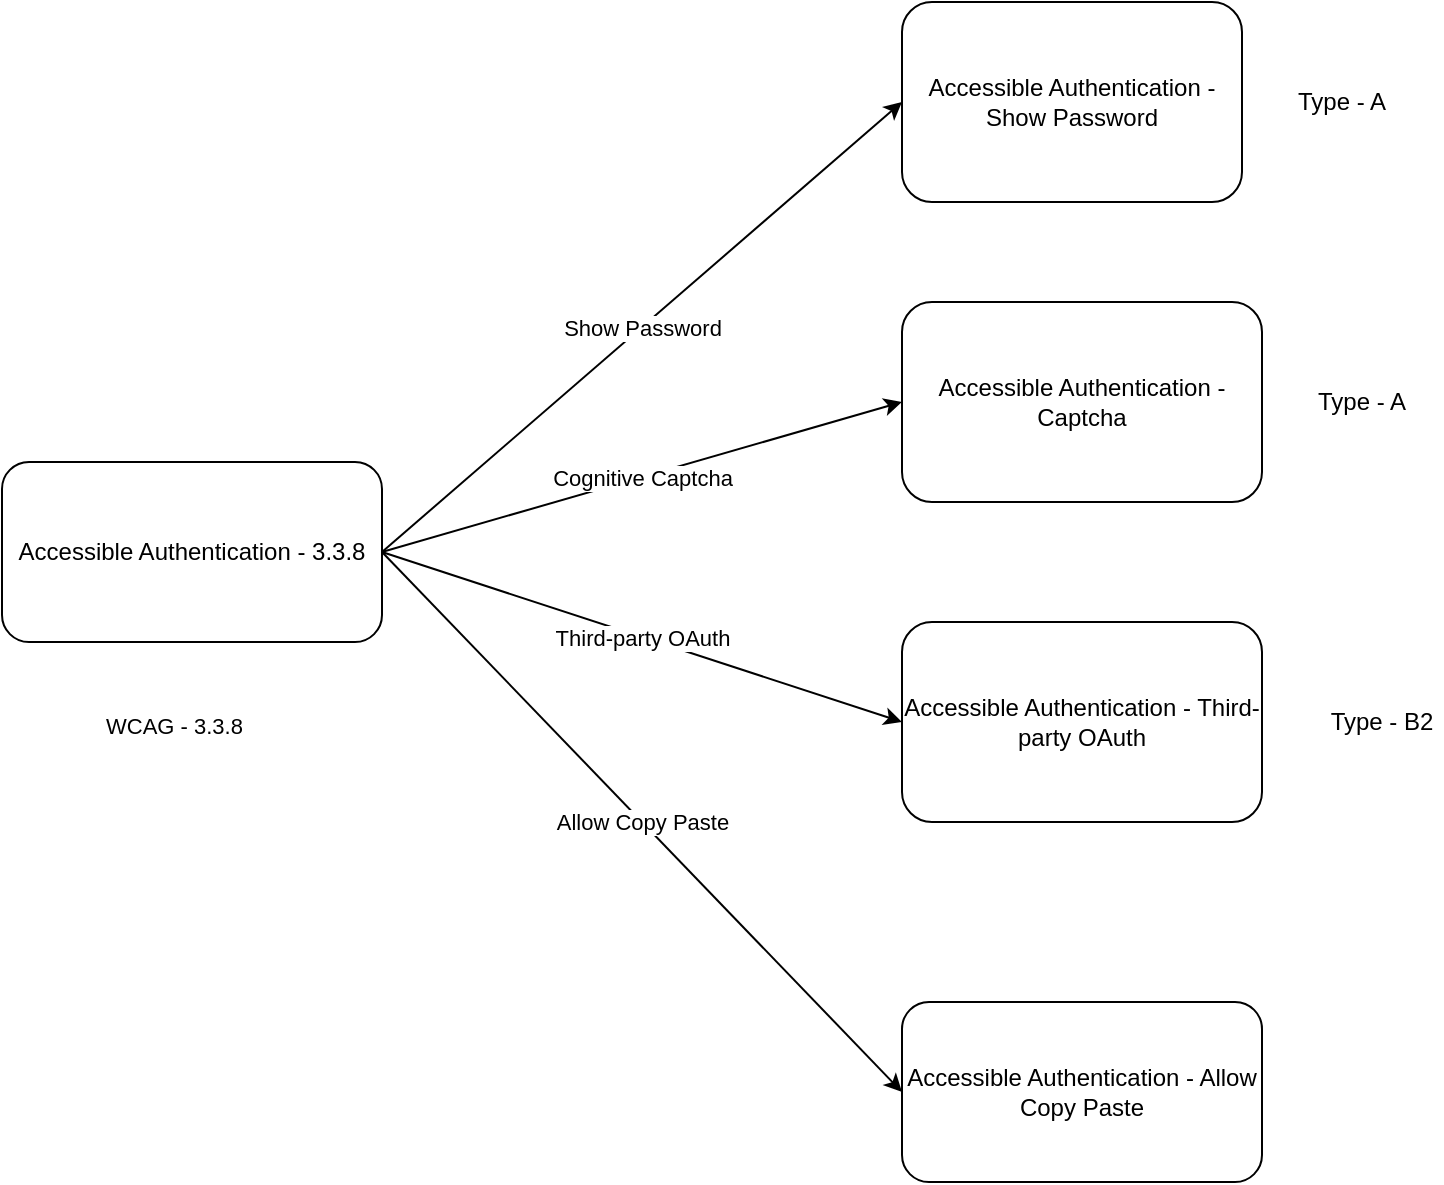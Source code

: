 <mxfile version="24.7.0" type="github">
  <diagram name="Page-1" id="ng0naPyWPxGMPATausUL">
    <mxGraphModel dx="1781" dy="640" grid="1" gridSize="10" guides="1" tooltips="1" connect="1" arrows="1" fold="1" page="1" pageScale="1" pageWidth="827" pageHeight="1169" math="0" shadow="0">
      <root>
        <mxCell id="0" />
        <mxCell id="1" parent="0" />
        <mxCell id="clOxtSEKpx9l5wH2WMur-1" value="Accessible Authentication - 3.3.8" style="rounded=1;whiteSpace=wrap;html=1;" parent="1" vertex="1">
          <mxGeometry x="-60" y="340" width="190" height="90" as="geometry" />
        </mxCell>
        <mxCell id="clOxtSEKpx9l5wH2WMur-2" value="Accessible Authentication - Show Password" style="rounded=1;whiteSpace=wrap;html=1;" parent="1" vertex="1">
          <mxGeometry x="390" y="110" width="170" height="100" as="geometry" />
        </mxCell>
        <mxCell id="clOxtSEKpx9l5wH2WMur-3" value="Accessible Authentication - Captcha" style="rounded=1;whiteSpace=wrap;html=1;" parent="1" vertex="1">
          <mxGeometry x="390" y="260" width="180" height="100" as="geometry" />
        </mxCell>
        <mxCell id="clOxtSEKpx9l5wH2WMur-4" value="Accessible Authentication - Third-party OAuth" style="rounded=1;whiteSpace=wrap;html=1;" parent="1" vertex="1">
          <mxGeometry x="390" y="420" width="180" height="100" as="geometry" />
        </mxCell>
        <mxCell id="clOxtSEKpx9l5wH2WMur-5" value="" style="endArrow=classic;html=1;rounded=0;exitX=1;exitY=0.5;exitDx=0;exitDy=0;entryX=0;entryY=0.5;entryDx=0;entryDy=0;" parent="1" source="clOxtSEKpx9l5wH2WMur-1" target="clOxtSEKpx9l5wH2WMur-2" edge="1">
          <mxGeometry relative="1" as="geometry">
            <mxPoint x="360" y="330" as="sourcePoint" />
            <mxPoint x="460" y="330" as="targetPoint" />
          </mxGeometry>
        </mxCell>
        <mxCell id="clOxtSEKpx9l5wH2WMur-6" value="Show Password" style="edgeLabel;resizable=0;html=1;;align=center;verticalAlign=middle;" parent="clOxtSEKpx9l5wH2WMur-5" connectable="0" vertex="1">
          <mxGeometry relative="1" as="geometry" />
        </mxCell>
        <mxCell id="clOxtSEKpx9l5wH2WMur-7" value="" style="endArrow=classic;html=1;rounded=0;exitX=1;exitY=0.5;exitDx=0;exitDy=0;entryX=0;entryY=0.5;entryDx=0;entryDy=0;" parent="1" source="clOxtSEKpx9l5wH2WMur-1" target="clOxtSEKpx9l5wH2WMur-3" edge="1">
          <mxGeometry relative="1" as="geometry">
            <mxPoint x="360" y="330" as="sourcePoint" />
            <mxPoint x="460" y="330" as="targetPoint" />
          </mxGeometry>
        </mxCell>
        <mxCell id="clOxtSEKpx9l5wH2WMur-8" value="Cognitive Captcha" style="edgeLabel;resizable=0;html=1;;align=center;verticalAlign=middle;" parent="clOxtSEKpx9l5wH2WMur-7" connectable="0" vertex="1">
          <mxGeometry relative="1" as="geometry" />
        </mxCell>
        <mxCell id="clOxtSEKpx9l5wH2WMur-9" value="" style="endArrow=classic;html=1;rounded=0;exitX=1;exitY=0.5;exitDx=0;exitDy=0;entryX=0;entryY=0.5;entryDx=0;entryDy=0;" parent="1" source="clOxtSEKpx9l5wH2WMur-1" target="clOxtSEKpx9l5wH2WMur-4" edge="1">
          <mxGeometry relative="1" as="geometry">
            <mxPoint x="330" y="310" as="sourcePoint" />
            <mxPoint x="490" y="330" as="targetPoint" />
          </mxGeometry>
        </mxCell>
        <mxCell id="clOxtSEKpx9l5wH2WMur-10" value="Third-party OAuth" style="edgeLabel;resizable=0;html=1;;align=center;verticalAlign=middle;" parent="clOxtSEKpx9l5wH2WMur-9" connectable="0" vertex="1">
          <mxGeometry relative="1" as="geometry" />
        </mxCell>
        <mxCell id="clOxtSEKpx9l5wH2WMur-11" value="WCAG - 3.3.8" style="edgeLabel;resizable=0;html=1;;align=left;verticalAlign=bottom;" parent="clOxtSEKpx9l5wH2WMur-9" connectable="0" vertex="1">
          <mxGeometry x="-1" relative="1" as="geometry">
            <mxPoint x="-140" y="95" as="offset" />
          </mxGeometry>
        </mxCell>
        <mxCell id="clOxtSEKpx9l5wH2WMur-13" value="Accessible Authentication - Allow Copy Paste" style="rounded=1;whiteSpace=wrap;html=1;" parent="1" vertex="1">
          <mxGeometry x="390" y="610" width="180" height="90" as="geometry" />
        </mxCell>
        <mxCell id="clOxtSEKpx9l5wH2WMur-14" value="" style="endArrow=classic;html=1;rounded=0;exitX=1;exitY=0.5;exitDx=0;exitDy=0;entryX=0;entryY=0.5;entryDx=0;entryDy=0;" parent="1" source="clOxtSEKpx9l5wH2WMur-1" target="clOxtSEKpx9l5wH2WMur-13" edge="1">
          <mxGeometry relative="1" as="geometry">
            <mxPoint x="360" y="450" as="sourcePoint" />
            <mxPoint x="460" y="450" as="targetPoint" />
          </mxGeometry>
        </mxCell>
        <mxCell id="clOxtSEKpx9l5wH2WMur-15" value="Allow Copy Paste" style="edgeLabel;resizable=0;html=1;;align=center;verticalAlign=middle;" parent="clOxtSEKpx9l5wH2WMur-14" connectable="0" vertex="1">
          <mxGeometry relative="1" as="geometry" />
        </mxCell>
        <mxCell id="clOxtSEKpx9l5wH2WMur-17" value="Type - A" style="text;html=1;align=center;verticalAlign=middle;whiteSpace=wrap;rounded=0;" parent="1" vertex="1">
          <mxGeometry x="580" y="145" width="60" height="30" as="geometry" />
        </mxCell>
        <mxCell id="clOxtSEKpx9l5wH2WMur-18" value="Type - A" style="text;html=1;align=center;verticalAlign=middle;whiteSpace=wrap;rounded=0;" parent="1" vertex="1">
          <mxGeometry x="590" y="295" width="60" height="30" as="geometry" />
        </mxCell>
        <mxCell id="clOxtSEKpx9l5wH2WMur-19" value="Type - B2" style="text;html=1;align=center;verticalAlign=middle;whiteSpace=wrap;rounded=0;" parent="1" vertex="1">
          <mxGeometry x="600" y="457.5" width="60" height="25" as="geometry" />
        </mxCell>
      </root>
    </mxGraphModel>
  </diagram>
</mxfile>
